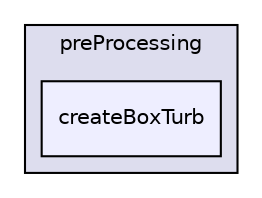 digraph "applications/utilities/preProcessing/createBoxTurb" {
  bgcolor=transparent;
  compound=true
  node [ fontsize="10", fontname="Helvetica"];
  edge [ labelfontsize="10", labelfontname="Helvetica"];
  subgraph clusterdir_2cb9088fcfa5d85f3ea0b5a37d6be287 {
    graph [ bgcolor="#ddddee", pencolor="black", label="preProcessing" fontname="Helvetica", fontsize="10", URL="dir_2cb9088fcfa5d85f3ea0b5a37d6be287.html"]
  dir_92515add03015028a9c7491828f534f7 [shape=box, label="createBoxTurb", style="filled", fillcolor="#eeeeff", pencolor="black", URL="dir_92515add03015028a9c7491828f534f7.html"];
  }
}
